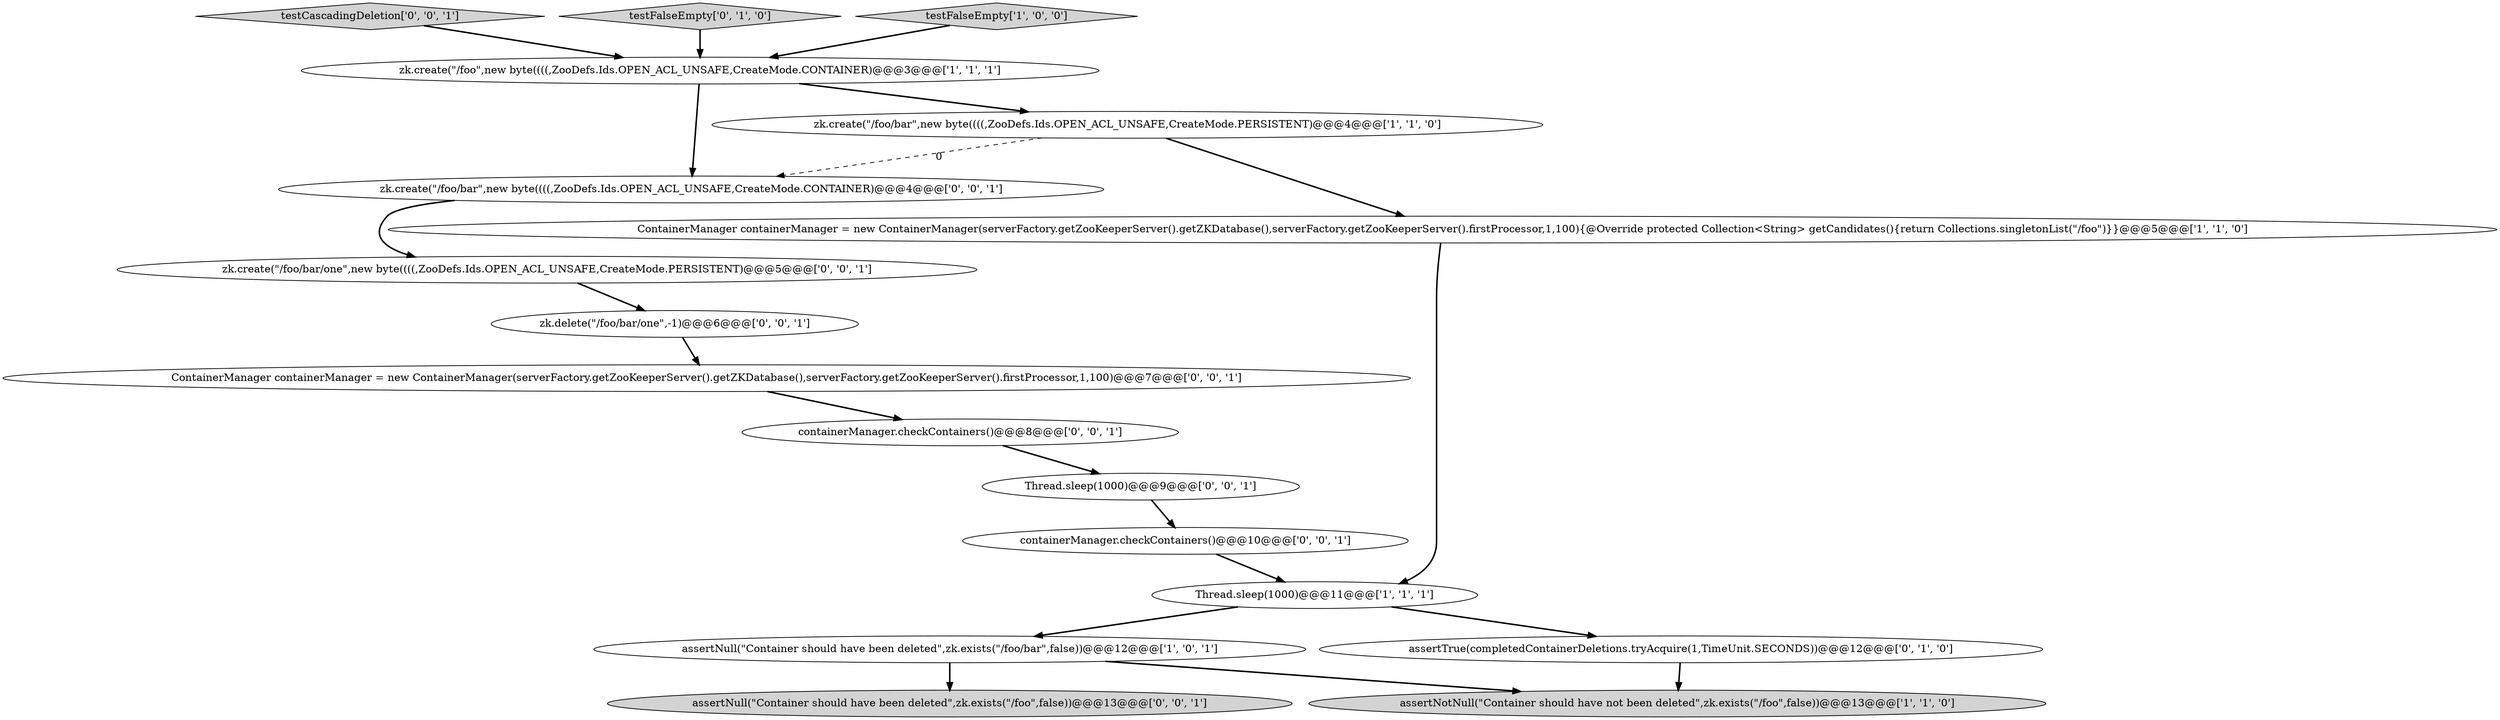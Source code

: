 digraph {
17 [style = filled, label = "zk.create(\"/foo/bar\",new byte((((,ZooDefs.Ids.OPEN_ACL_UNSAFE,CreateMode.CONTAINER)@@@4@@@['0', '0', '1']", fillcolor = white, shape = ellipse image = "AAA0AAABBB3BBB"];
0 [style = filled, label = "Thread.sleep(1000)@@@11@@@['1', '1', '1']", fillcolor = white, shape = ellipse image = "AAA0AAABBB1BBB"];
4 [style = filled, label = "ContainerManager containerManager = new ContainerManager(serverFactory.getZooKeeperServer().getZKDatabase(),serverFactory.getZooKeeperServer().firstProcessor,1,100){@Override protected Collection<String> getCandidates(){return Collections.singletonList(\"/foo\")}}@@@5@@@['1', '1', '0']", fillcolor = white, shape = ellipse image = "AAA0AAABBB1BBB"];
6 [style = filled, label = "zk.create(\"/foo/bar\",new byte((((,ZooDefs.Ids.OPEN_ACL_UNSAFE,CreateMode.PERSISTENT)@@@4@@@['1', '1', '0']", fillcolor = white, shape = ellipse image = "AAA0AAABBB1BBB"];
9 [style = filled, label = "testCascadingDeletion['0', '0', '1']", fillcolor = lightgray, shape = diamond image = "AAA0AAABBB3BBB"];
5 [style = filled, label = "assertNull(\"Container should have been deleted\",zk.exists(\"/foo/bar\",false))@@@12@@@['1', '0', '1']", fillcolor = white, shape = ellipse image = "AAA0AAABBB1BBB"];
2 [style = filled, label = "assertNotNull(\"Container should have not been deleted\",zk.exists(\"/foo\",false))@@@13@@@['1', '1', '0']", fillcolor = lightgray, shape = ellipse image = "AAA0AAABBB1BBB"];
13 [style = filled, label = "Thread.sleep(1000)@@@9@@@['0', '0', '1']", fillcolor = white, shape = ellipse image = "AAA0AAABBB3BBB"];
11 [style = filled, label = "zk.delete(\"/foo/bar/one\",-1)@@@6@@@['0', '0', '1']", fillcolor = white, shape = ellipse image = "AAA0AAABBB3BBB"];
14 [style = filled, label = "ContainerManager containerManager = new ContainerManager(serverFactory.getZooKeeperServer().getZKDatabase(),serverFactory.getZooKeeperServer().firstProcessor,1,100)@@@7@@@['0', '0', '1']", fillcolor = white, shape = ellipse image = "AAA0AAABBB3BBB"];
15 [style = filled, label = "zk.create(\"/foo/bar/one\",new byte((((,ZooDefs.Ids.OPEN_ACL_UNSAFE,CreateMode.PERSISTENT)@@@5@@@['0', '0', '1']", fillcolor = white, shape = ellipse image = "AAA0AAABBB3BBB"];
7 [style = filled, label = "testFalseEmpty['0', '1', '0']", fillcolor = lightgray, shape = diamond image = "AAA0AAABBB2BBB"];
1 [style = filled, label = "zk.create(\"/foo\",new byte((((,ZooDefs.Ids.OPEN_ACL_UNSAFE,CreateMode.CONTAINER)@@@3@@@['1', '1', '1']", fillcolor = white, shape = ellipse image = "AAA0AAABBB1BBB"];
8 [style = filled, label = "assertTrue(completedContainerDeletions.tryAcquire(1,TimeUnit.SECONDS))@@@12@@@['0', '1', '0']", fillcolor = white, shape = ellipse image = "AAA0AAABBB2BBB"];
12 [style = filled, label = "assertNull(\"Container should have been deleted\",zk.exists(\"/foo\",false))@@@13@@@['0', '0', '1']", fillcolor = lightgray, shape = ellipse image = "AAA0AAABBB3BBB"];
3 [style = filled, label = "testFalseEmpty['1', '0', '0']", fillcolor = lightgray, shape = diamond image = "AAA0AAABBB1BBB"];
16 [style = filled, label = "containerManager.checkContainers()@@@8@@@['0', '0', '1']", fillcolor = white, shape = ellipse image = "AAA0AAABBB3BBB"];
10 [style = filled, label = "containerManager.checkContainers()@@@10@@@['0', '0', '1']", fillcolor = white, shape = ellipse image = "AAA0AAABBB3BBB"];
5->2 [style = bold, label=""];
5->12 [style = bold, label=""];
8->2 [style = bold, label=""];
7->1 [style = bold, label=""];
0->5 [style = bold, label=""];
13->10 [style = bold, label=""];
15->11 [style = bold, label=""];
0->8 [style = bold, label=""];
17->15 [style = bold, label=""];
6->4 [style = bold, label=""];
14->16 [style = bold, label=""];
9->1 [style = bold, label=""];
16->13 [style = bold, label=""];
1->6 [style = bold, label=""];
6->17 [style = dashed, label="0"];
1->17 [style = bold, label=""];
11->14 [style = bold, label=""];
10->0 [style = bold, label=""];
4->0 [style = bold, label=""];
3->1 [style = bold, label=""];
}
